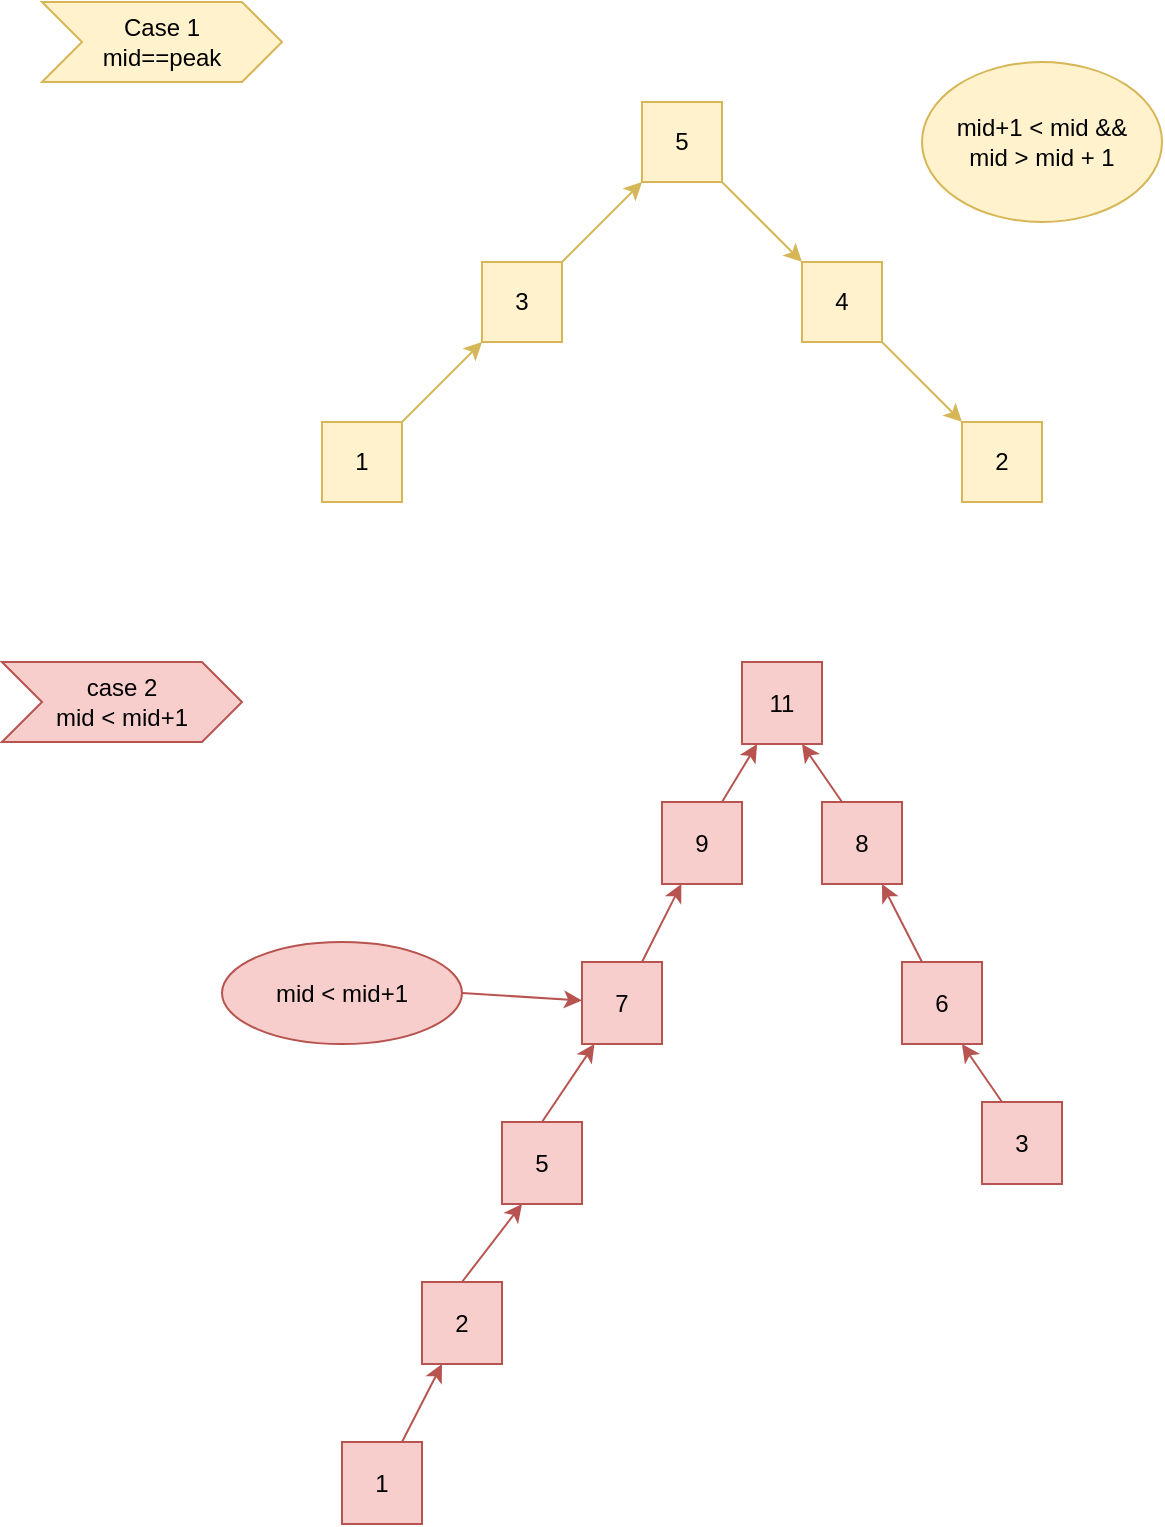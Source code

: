 <mxfile>
    <diagram id="N4saZAbIt83N38sI-DjV" name="Page-1">
        <mxGraphModel dx="896" dy="605" grid="1" gridSize="10" guides="1" tooltips="1" connect="1" arrows="1" fold="1" page="1" pageScale="1" pageWidth="850" pageHeight="1100" background="#FFFFFF" math="0" shadow="0">
            <root>
                <mxCell id="0"/>
                <mxCell id="1" parent="0"/>
                <mxCell id="7" value="Case 1&lt;br&gt;mid==peak" style="shape=step;perimeter=stepPerimeter;whiteSpace=wrap;html=1;fixedSize=1;fillColor=#fff2cc;strokeColor=#d6b656;" vertex="1" parent="1">
                    <mxGeometry x="20" y="30" width="120" height="40" as="geometry"/>
                </mxCell>
                <mxCell id="14" style="edgeStyle=none;html=1;exitX=1;exitY=0;exitDx=0;exitDy=0;entryX=0;entryY=1;entryDx=0;entryDy=0;fillColor=#fff2cc;strokeColor=#d6b656;" edge="1" parent="1" source="8" target="9">
                    <mxGeometry relative="1" as="geometry"/>
                </mxCell>
                <mxCell id="8" value="1" style="rounded=0;whiteSpace=wrap;html=1;fillColor=#fff2cc;strokeColor=#d6b656;" vertex="1" parent="1">
                    <mxGeometry x="160" y="240" width="40" height="40" as="geometry"/>
                </mxCell>
                <mxCell id="15" style="edgeStyle=none;html=1;exitX=1;exitY=0;exitDx=0;exitDy=0;entryX=0;entryY=1;entryDx=0;entryDy=0;fillColor=#fff2cc;strokeColor=#d6b656;" edge="1" parent="1" source="9" target="10">
                    <mxGeometry relative="1" as="geometry"/>
                </mxCell>
                <mxCell id="9" value="3" style="rounded=0;whiteSpace=wrap;html=1;fillColor=#fff2cc;strokeColor=#d6b656;" vertex="1" parent="1">
                    <mxGeometry x="240" y="160" width="40" height="40" as="geometry"/>
                </mxCell>
                <mxCell id="19" style="edgeStyle=none;html=1;exitX=1;exitY=1;exitDx=0;exitDy=0;fillColor=#fff2cc;strokeColor=#d6b656;" edge="1" parent="1" source="10" target="17">
                    <mxGeometry relative="1" as="geometry"/>
                </mxCell>
                <mxCell id="10" value="5" style="whiteSpace=wrap;html=1;aspect=fixed;fillColor=#fff2cc;strokeColor=#d6b656;" vertex="1" parent="1">
                    <mxGeometry x="320" y="80" width="40" height="40" as="geometry"/>
                </mxCell>
                <mxCell id="20" style="edgeStyle=none;html=1;exitX=1;exitY=1;exitDx=0;exitDy=0;entryX=0;entryY=0;entryDx=0;entryDy=0;fillColor=#fff2cc;strokeColor=#d6b656;" edge="1" parent="1" source="17" target="18">
                    <mxGeometry relative="1" as="geometry"/>
                </mxCell>
                <mxCell id="17" value="4" style="rounded=0;whiteSpace=wrap;html=1;fillColor=#fff2cc;strokeColor=#d6b656;" vertex="1" parent="1">
                    <mxGeometry x="400" y="160" width="40" height="40" as="geometry"/>
                </mxCell>
                <mxCell id="18" value="2" style="rounded=0;whiteSpace=wrap;html=1;fillColor=#fff2cc;strokeColor=#d6b656;" vertex="1" parent="1">
                    <mxGeometry x="480" y="240" width="40" height="40" as="geometry"/>
                </mxCell>
                <mxCell id="21" value="mid+1 &amp;lt; mid &amp;amp;&amp;amp;&lt;br&gt;mid &amp;gt; mid + 1" style="ellipse;whiteSpace=wrap;html=1;fillColor=#fff2cc;strokeColor=#d6b656;" vertex="1" parent="1">
                    <mxGeometry x="460" y="60" width="120" height="80" as="geometry"/>
                </mxCell>
                <mxCell id="22" value="case 2&lt;br&gt;mid &amp;lt; mid+1" style="shape=step;perimeter=stepPerimeter;whiteSpace=wrap;html=1;fixedSize=1;fillColor=#f8cecc;strokeColor=#b85450;" vertex="1" parent="1">
                    <mxGeometry y="360" width="120" height="40" as="geometry"/>
                </mxCell>
                <mxCell id="60" style="edgeStyle=none;html=1;exitX=0.5;exitY=0;exitDx=0;exitDy=0;entryX=0.25;entryY=1;entryDx=0;entryDy=0;fillColor=#f8cecc;strokeColor=#b85450;" edge="1" parent="1" source="42" target="43">
                    <mxGeometry relative="1" as="geometry"/>
                </mxCell>
                <mxCell id="42" value="2" style="whiteSpace=wrap;html=1;fillColor=#f8cecc;strokeColor=#b85450;" vertex="1" parent="1">
                    <mxGeometry x="210" y="670" width="40" height="41" as="geometry"/>
                </mxCell>
                <mxCell id="61" style="edgeStyle=none;html=1;exitX=0.5;exitY=0;exitDx=0;exitDy=0;fillColor=#f8cecc;strokeColor=#b85450;" edge="1" parent="1" source="43" target="46">
                    <mxGeometry relative="1" as="geometry"/>
                </mxCell>
                <mxCell id="43" value="5" style="whiteSpace=wrap;html=1;fillColor=#f8cecc;strokeColor=#b85450;" vertex="1" parent="1">
                    <mxGeometry x="250" y="590" width="40" height="41" as="geometry"/>
                </mxCell>
                <mxCell id="44" value="" style="whiteSpace=wrap;html=1;fillColor=#f8cecc;strokeColor=#b85450;" vertex="1" parent="1">
                    <mxGeometry x="290" y="510" width="40" height="41" as="geometry"/>
                </mxCell>
                <mxCell id="63" style="edgeStyle=none;html=1;exitX=0.75;exitY=0;exitDx=0;exitDy=0;fillColor=#f8cecc;strokeColor=#b85450;" edge="1" parent="1" source="45" target="51">
                    <mxGeometry relative="1" as="geometry"/>
                </mxCell>
                <mxCell id="45" value="9" style="whiteSpace=wrap;html=1;fillColor=#f8cecc;strokeColor=#b85450;" vertex="1" parent="1">
                    <mxGeometry x="330" y="430" width="40" height="41" as="geometry"/>
                </mxCell>
                <mxCell id="62" style="edgeStyle=none;html=1;exitX=0.75;exitY=0;exitDx=0;exitDy=0;fillColor=#f8cecc;strokeColor=#b85450;" edge="1" parent="1" source="46" target="45">
                    <mxGeometry relative="1" as="geometry"/>
                </mxCell>
                <mxCell id="46" value="7" style="whiteSpace=wrap;html=1;fillColor=#f8cecc;strokeColor=#b85450;" vertex="1" parent="1">
                    <mxGeometry x="290" y="510" width="40" height="41" as="geometry"/>
                </mxCell>
                <mxCell id="59" style="edgeStyle=none;html=1;exitX=0.75;exitY=0;exitDx=0;exitDy=0;entryX=0.25;entryY=1;entryDx=0;entryDy=0;fillColor=#f8cecc;strokeColor=#b85450;" edge="1" parent="1" source="47" target="42">
                    <mxGeometry relative="1" as="geometry"/>
                </mxCell>
                <mxCell id="47" value="1" style="whiteSpace=wrap;html=1;fillColor=#f8cecc;strokeColor=#b85450;" vertex="1" parent="1">
                    <mxGeometry x="170" y="750" width="40" height="41" as="geometry"/>
                </mxCell>
                <mxCell id="51" value="11" style="whiteSpace=wrap;html=1;fillColor=#f8cecc;strokeColor=#b85450;" vertex="1" parent="1">
                    <mxGeometry x="370" y="360" width="40" height="41" as="geometry"/>
                </mxCell>
                <mxCell id="64" style="edgeStyle=none;html=1;exitX=0.25;exitY=0;exitDx=0;exitDy=0;entryX=0.75;entryY=1;entryDx=0;entryDy=0;fillColor=#f8cecc;strokeColor=#b85450;" edge="1" parent="1" source="52" target="51">
                    <mxGeometry relative="1" as="geometry"/>
                </mxCell>
                <mxCell id="52" value="8" style="whiteSpace=wrap;html=1;fillColor=#f8cecc;strokeColor=#b85450;" vertex="1" parent="1">
                    <mxGeometry x="410" y="430" width="40" height="41" as="geometry"/>
                </mxCell>
                <mxCell id="65" style="edgeStyle=none;html=1;exitX=0.25;exitY=0;exitDx=0;exitDy=0;entryX=0.75;entryY=1;entryDx=0;entryDy=0;fillColor=#f8cecc;strokeColor=#b85450;" edge="1" parent="1" source="53" target="52">
                    <mxGeometry relative="1" as="geometry"/>
                </mxCell>
                <mxCell id="53" value="6" style="whiteSpace=wrap;html=1;fillColor=#f8cecc;strokeColor=#b85450;" vertex="1" parent="1">
                    <mxGeometry x="450" y="510" width="40" height="41" as="geometry"/>
                </mxCell>
                <mxCell id="66" style="edgeStyle=none;html=1;exitX=0.25;exitY=0;exitDx=0;exitDy=0;entryX=0.75;entryY=1;entryDx=0;entryDy=0;fillColor=#f8cecc;strokeColor=#b85450;" edge="1" parent="1" source="54" target="53">
                    <mxGeometry relative="1" as="geometry"/>
                </mxCell>
                <mxCell id="54" value="3" style="whiteSpace=wrap;html=1;fillColor=#f8cecc;strokeColor=#b85450;" vertex="1" parent="1">
                    <mxGeometry x="490" y="580" width="40" height="41" as="geometry"/>
                </mxCell>
                <mxCell id="58" style="edgeStyle=none;html=1;exitX=1;exitY=0.5;exitDx=0;exitDy=0;fillColor=#f8cecc;strokeColor=#b85450;" edge="1" parent="1" source="57" target="46">
                    <mxGeometry relative="1" as="geometry"/>
                </mxCell>
                <mxCell id="57" value="mid &amp;lt; mid+1" style="ellipse;whiteSpace=wrap;html=1;fillColor=#f8cecc;strokeColor=#b85450;" vertex="1" parent="1">
                    <mxGeometry x="110" y="500" width="120" height="51" as="geometry"/>
                </mxCell>
            </root>
        </mxGraphModel>
    </diagram>
</mxfile>